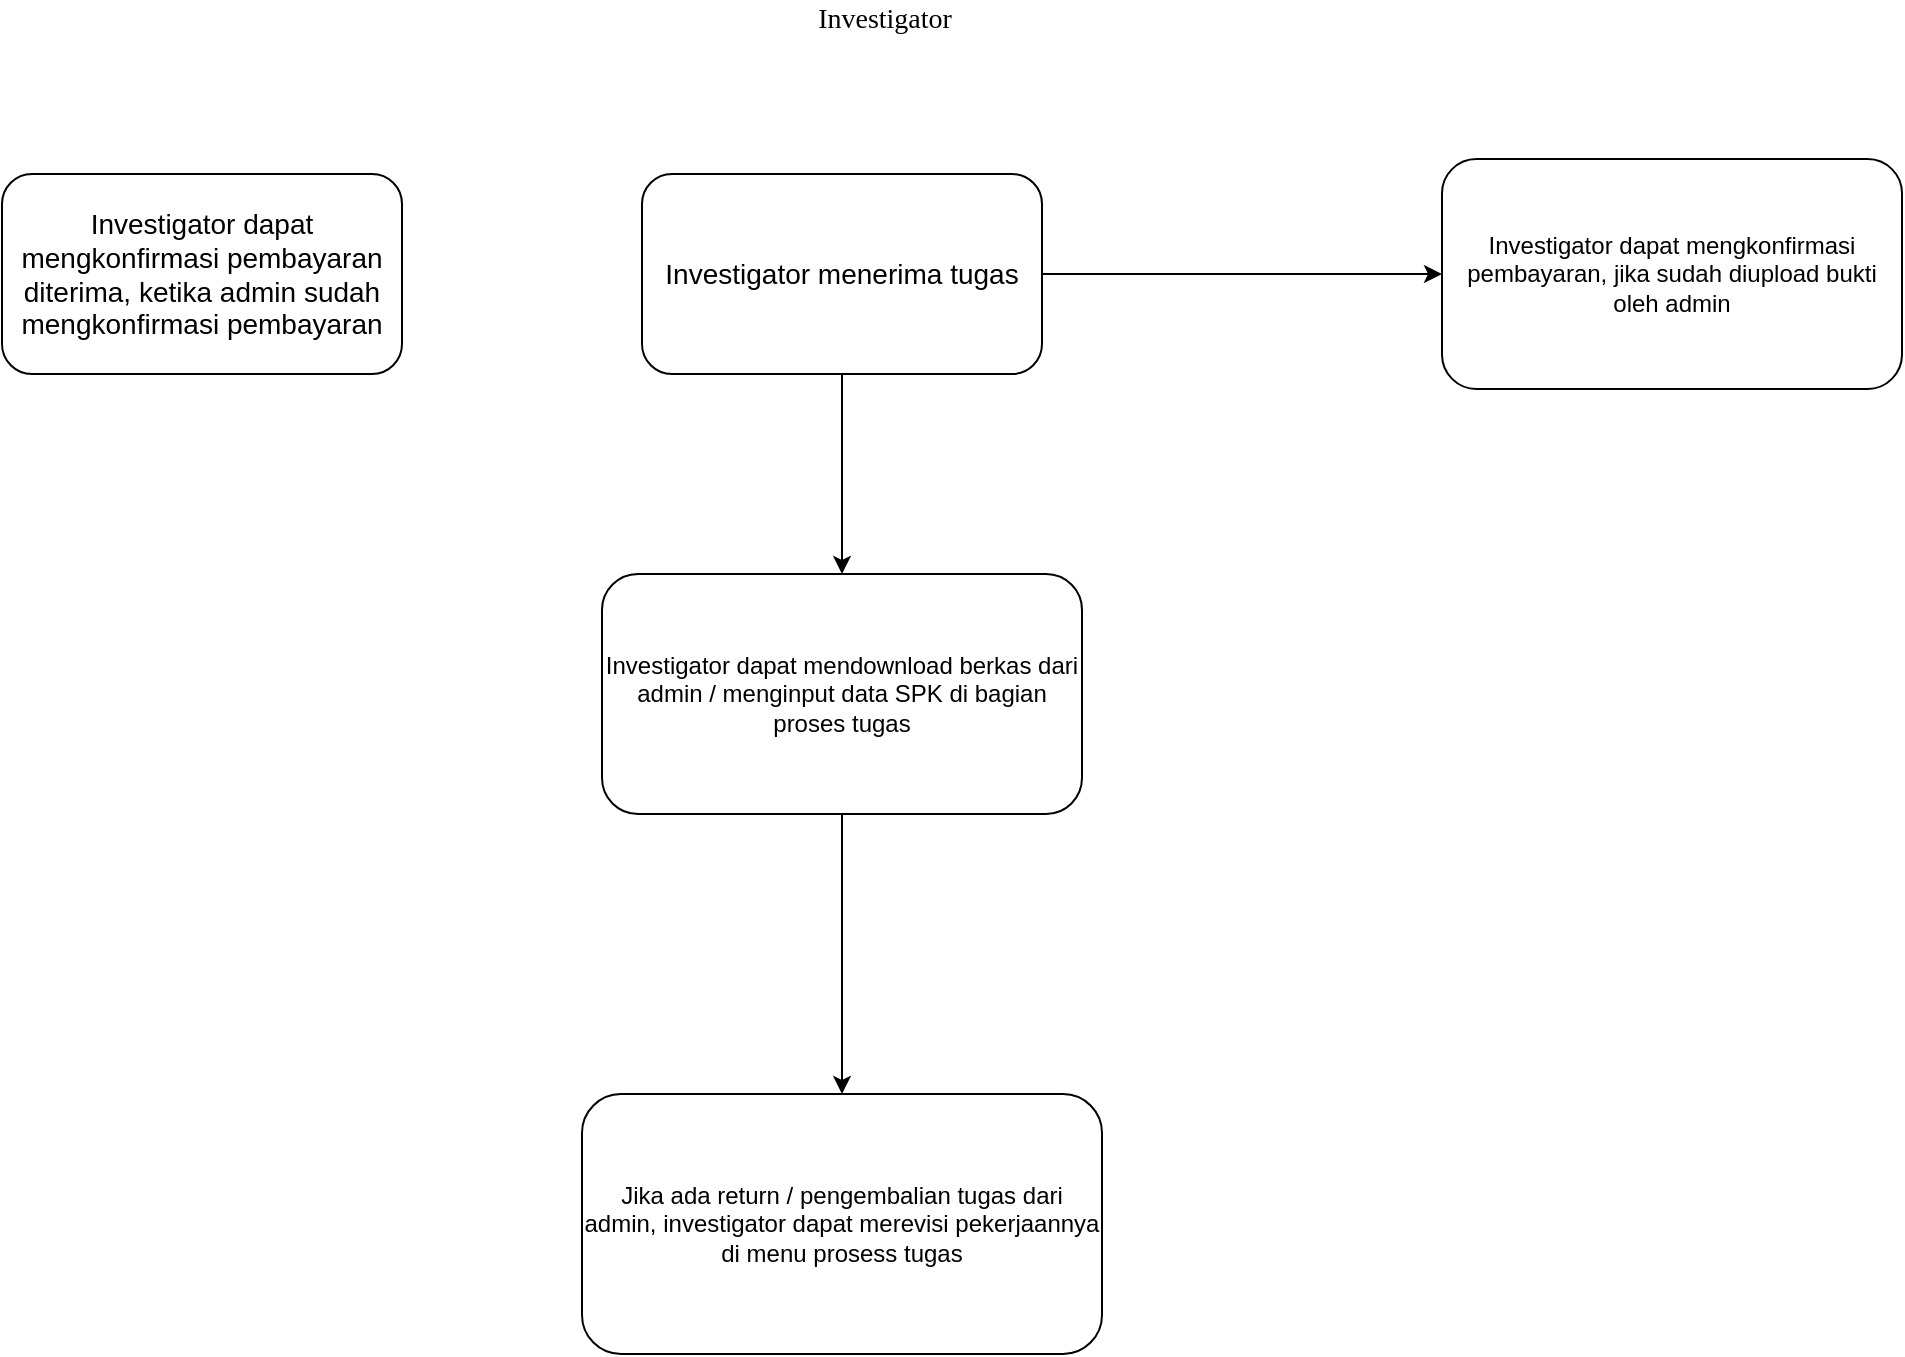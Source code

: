 <mxfile version="13.7.9" type="github" pages="6"><diagram id="LC1SXInw6pgPKyB98dLc" name="Page-1"><mxGraphModel dx="1279" dy="666" grid="1" gridSize="10" guides="1" tooltips="1" connect="1" arrows="1" fold="1" page="1" pageScale="1" pageWidth="827" pageHeight="1169" math="0" shadow="0"><root><mxCell id="0"/><mxCell id="1" parent="0"/><mxCell id="GgqHYO_u6VTjhkRRULwb-1" value="Investigator" style="text;html=1;align=center;verticalAlign=middle;resizable=0;points=[];autosize=1;fontSize=14;fontFamily=Lucida Console;horizontal=1;" vertex="1" parent="1"><mxGeometry x="551" y="83" width="120" height="20" as="geometry"/></mxCell><mxCell id="GgqHYO_u6VTjhkRRULwb-2" value="" style="edgeStyle=orthogonalEdgeStyle;rounded=0;orthogonalLoop=1;jettySize=auto;html=1;fontFamily=Helvetica;fontSize=12;" edge="1" parent="1" source="GgqHYO_u6VTjhkRRULwb-4" target="GgqHYO_u6VTjhkRRULwb-7"><mxGeometry relative="1" as="geometry"/></mxCell><mxCell id="GgqHYO_u6VTjhkRRULwb-3" value="" style="edgeStyle=orthogonalEdgeStyle;rounded=0;orthogonalLoop=1;jettySize=auto;html=1;" edge="1" parent="1" source="GgqHYO_u6VTjhkRRULwb-4" target="GgqHYO_u6VTjhkRRULwb-5"><mxGeometry relative="1" as="geometry"/></mxCell><mxCell id="GgqHYO_u6VTjhkRRULwb-4" value="Investigator menerima tugas" style="rounded=1;whiteSpace=wrap;html=1;fontFamily=Helvetica;fontSize=14;" vertex="1" parent="1"><mxGeometry x="490" y="170" width="200" height="100" as="geometry"/></mxCell><mxCell id="GgqHYO_u6VTjhkRRULwb-5" value="Investigator dapat mengkonfirmasi pembayaran, jika sudah diupload bukti oleh admin" style="rounded=1;whiteSpace=wrap;html=1;fontFamily=Helvetica;fontSize=12;" vertex="1" parent="1"><mxGeometry x="890" y="162.5" width="230" height="115" as="geometry"/></mxCell><mxCell id="GgqHYO_u6VTjhkRRULwb-6" value="" style="edgeStyle=orthogonalEdgeStyle;rounded=0;orthogonalLoop=1;jettySize=auto;html=1;" edge="1" parent="1" source="GgqHYO_u6VTjhkRRULwb-7" target="GgqHYO_u6VTjhkRRULwb-8"><mxGeometry relative="1" as="geometry"/></mxCell><mxCell id="GgqHYO_u6VTjhkRRULwb-7" value="Investigator dapat mendownload berkas dari admin / menginput data SPK di bagian proses tugas" style="rounded=1;whiteSpace=wrap;html=1;fontFamily=Helvetica;fontSize=12;" vertex="1" parent="1"><mxGeometry x="470" y="370" width="240" height="120" as="geometry"/></mxCell><mxCell id="GgqHYO_u6VTjhkRRULwb-8" value="Jika ada return / pengembalian tugas dari admin, investigator dapat merevisi pekerjaannya di menu prosess tugas" style="rounded=1;whiteSpace=wrap;html=1;fontFamily=Helvetica;fontSize=12;" vertex="1" parent="1"><mxGeometry x="460" y="630" width="260" height="130" as="geometry"/></mxCell><mxCell id="GgqHYO_u6VTjhkRRULwb-9" value="Investigator dapat mengkonfirmasi pembayaran diterima, ketika admin sudah mengkonfirmasi pembayaran" style="rounded=1;whiteSpace=wrap;html=1;fontFamily=Helvetica;fontSize=14;" vertex="1" parent="1"><mxGeometry x="170" y="170" width="200" height="100" as="geometry"/></mxCell></root></mxGraphModel></diagram><diagram name="Page-3" id="iFNNEU7gqoJ38DSYKrQA"><mxGraphModel dx="1279" dy="666" grid="1" gridSize="10" guides="1" tooltips="1" connect="1" arrows="1" fold="1" page="1" pageScale="1" pageWidth="827" pageHeight="1169" math="0" shadow="0"><root><mxCell id="G-Pi96nnO0FFx--iudD2-0"/><mxCell id="G-Pi96nnO0FFx--iudD2-1" parent="G-Pi96nnO0FFx--iudD2-0"/><mxCell id="cm5Ec-zuOZJa3caiufOX-2" value="" style="edgeStyle=orthogonalEdgeStyle;rounded=0;orthogonalLoop=1;jettySize=auto;html=1;" parent="G-Pi96nnO0FFx--iudD2-1" source="cm5Ec-zuOZJa3caiufOX-0" target="cm5Ec-zuOZJa3caiufOX-1" edge="1"><mxGeometry relative="1" as="geometry"/></mxCell><mxCell id="cm5Ec-zuOZJa3caiufOX-0" value="User Buka website" style="rounded=1;whiteSpace=wrap;html=1;" parent="G-Pi96nnO0FFx--iudD2-1" vertex="1"><mxGeometry x="170" y="100" width="120" height="60" as="geometry"/></mxCell><mxCell id="cm5Ec-zuOZJa3caiufOX-4" value="" style="edgeStyle=orthogonalEdgeStyle;rounded=0;orthogonalLoop=1;jettySize=auto;html=1;" parent="G-Pi96nnO0FFx--iudD2-1" source="cm5Ec-zuOZJa3caiufOX-1" target="cm5Ec-zuOZJa3caiufOX-3" edge="1"><mxGeometry relative="1" as="geometry"/></mxCell><mxCell id="cm5Ec-zuOZJa3caiufOX-6" value="" style="edgeStyle=orthogonalEdgeStyle;rounded=0;orthogonalLoop=1;jettySize=auto;html=1;" parent="G-Pi96nnO0FFx--iudD2-1" source="cm5Ec-zuOZJa3caiufOX-1" target="cm5Ec-zuOZJa3caiufOX-5" edge="1"><mxGeometry relative="1" as="geometry"/></mxCell><mxCell id="cm5Ec-zuOZJa3caiufOX-1" value="Memesan Lapangan" style="rounded=1;whiteSpace=wrap;html=1;" parent="G-Pi96nnO0FFx--iudD2-1" vertex="1"><mxGeometry x="170" y="260" width="120" height="60" as="geometry"/></mxCell><mxCell id="cm5Ec-zuOZJa3caiufOX-8" value="" style="edgeStyle=orthogonalEdgeStyle;rounded=0;orthogonalLoop=1;jettySize=auto;html=1;" parent="G-Pi96nnO0FFx--iudD2-1" source="cm5Ec-zuOZJa3caiufOX-5" target="cm5Ec-zuOZJa3caiufOX-7" edge="1"><mxGeometry relative="1" as="geometry"/></mxCell><mxCell id="cm5Ec-zuOZJa3caiufOX-12" style="edgeStyle=orthogonalEdgeStyle;rounded=0;orthogonalLoop=1;jettySize=auto;html=1;exitX=0.25;exitY=1;exitDx=0;exitDy=0;entryX=1;entryY=0.25;entryDx=0;entryDy=0;" parent="G-Pi96nnO0FFx--iudD2-1" source="cm5Ec-zuOZJa3caiufOX-5" target="cm5Ec-zuOZJa3caiufOX-3" edge="1"><mxGeometry relative="1" as="geometry"/></mxCell><mxCell id="cm5Ec-zuOZJa3caiufOX-5" value="Login" style="rounded=1;whiteSpace=wrap;html=1;" parent="G-Pi96nnO0FFx--iudD2-1" vertex="1"><mxGeometry x="430" y="260" width="120" height="60" as="geometry"/></mxCell><mxCell id="cm5Ec-zuOZJa3caiufOX-14" style="edgeStyle=orthogonalEdgeStyle;rounded=0;orthogonalLoop=1;jettySize=auto;html=1;exitX=0.25;exitY=0;exitDx=0;exitDy=0;entryX=0.5;entryY=0;entryDx=0;entryDy=0;" parent="G-Pi96nnO0FFx--iudD2-1" source="cm5Ec-zuOZJa3caiufOX-7" target="cm5Ec-zuOZJa3caiufOX-5" edge="1"><mxGeometry relative="1" as="geometry"/></mxCell><mxCell id="cm5Ec-zuOZJa3caiufOX-7" value="Register" style="rounded=1;whiteSpace=wrap;html=1;" parent="G-Pi96nnO0FFx--iudD2-1" vertex="1"><mxGeometry x="660" y="260" width="120" height="60" as="geometry"/></mxCell><mxCell id="cm5Ec-zuOZJa3caiufOX-16" value="" style="edgeStyle=orthogonalEdgeStyle;rounded=0;orthogonalLoop=1;jettySize=auto;html=1;" parent="G-Pi96nnO0FFx--iudD2-1" source="cm5Ec-zuOZJa3caiufOX-3" target="cm5Ec-zuOZJa3caiufOX-15" edge="1"><mxGeometry relative="1" as="geometry"/></mxCell><mxCell id="cm5Ec-zuOZJa3caiufOX-3" value="Memilih jadwal pemesanan" style="rounded=1;whiteSpace=wrap;html=1;" parent="G-Pi96nnO0FFx--iudD2-1" vertex="1"><mxGeometry x="170" y="400" width="120" height="60" as="geometry"/></mxCell><mxCell id="cm5Ec-zuOZJa3caiufOX-18" value="" style="edgeStyle=orthogonalEdgeStyle;rounded=0;orthogonalLoop=1;jettySize=auto;html=1;" parent="G-Pi96nnO0FFx--iudD2-1" source="cm5Ec-zuOZJa3caiufOX-15" target="cm5Ec-zuOZJa3caiufOX-17" edge="1"><mxGeometry relative="1" as="geometry"/></mxCell><mxCell id="cm5Ec-zuOZJa3caiufOX-15" value="Validasi pembayaran" style="rounded=1;whiteSpace=wrap;html=1;" parent="G-Pi96nnO0FFx--iudD2-1" vertex="1"><mxGeometry x="170" y="530" width="120" height="60" as="geometry"/></mxCell><mxCell id="cm5Ec-zuOZJa3caiufOX-17" value="Menunggu validasi admin" style="rounded=1;whiteSpace=wrap;html=1;" parent="G-Pi96nnO0FFx--iudD2-1" vertex="1"><mxGeometry x="170" y="670" width="120" height="60" as="geometry"/></mxCell><mxCell id="cm5Ec-zuOZJa3caiufOX-19" value="Belyn punya akun ?" style="text;html=1;align=center;verticalAlign=middle;resizable=0;points=[];autosize=1;" parent="G-Pi96nnO0FFx--iudD2-1" vertex="1"><mxGeometry x="300" y="260" width="120" height="20" as="geometry"/></mxCell><mxCell id="cm5Ec-zuOZJa3caiufOX-20" value="Sudah punya akun" style="text;html=1;align=center;verticalAlign=middle;resizable=0;points=[];autosize=1;" parent="G-Pi96nnO0FFx--iudD2-1" vertex="1"><mxGeometry x="240" y="350" width="120" height="20" as="geometry"/></mxCell><mxCell id="cm5Ec-zuOZJa3caiufOX-23" value="" style="edgeStyle=orthogonalEdgeStyle;rounded=0;orthogonalLoop=1;jettySize=auto;html=1;" parent="G-Pi96nnO0FFx--iudD2-1" source="cm5Ec-zuOZJa3caiufOX-21" target="cm5Ec-zuOZJa3caiufOX-22" edge="1"><mxGeometry relative="1" as="geometry"/></mxCell><mxCell id="cm5Ec-zuOZJa3caiufOX-21" value="Admin Login As admin" style="rounded=1;whiteSpace=wrap;html=1;" parent="G-Pi96nnO0FFx--iudD2-1" vertex="1"><mxGeometry x="70" y="940" width="120" height="60" as="geometry"/></mxCell><mxCell id="cm5Ec-zuOZJa3caiufOX-25" value="" style="edgeStyle=orthogonalEdgeStyle;rounded=0;orthogonalLoop=1;jettySize=auto;html=1;" parent="G-Pi96nnO0FFx--iudD2-1" source="cm5Ec-zuOZJa3caiufOX-22" target="cm5Ec-zuOZJa3caiufOX-24" edge="1"><mxGeometry relative="1" as="geometry"/></mxCell><mxCell id="cm5Ec-zuOZJa3caiufOX-22" value="Menerima list booking lapangan di menu booking" style="rounded=1;whiteSpace=wrap;html=1;" parent="G-Pi96nnO0FFx--iudD2-1" vertex="1"><mxGeometry x="270" y="940" width="120" height="60" as="geometry"/></mxCell><mxCell id="cm5Ec-zuOZJa3caiufOX-24" value="Konfirmasi" style="rounded=1;whiteSpace=wrap;html=1;" parent="G-Pi96nnO0FFx--iudD2-1" vertex="1"><mxGeometry x="470" y="940" width="120" height="60" as="geometry"/></mxCell></root></mxGraphModel></diagram><diagram name="struktur organisasi" id="uf5miH1BhOchNlpBy3wU"><mxGraphModel dx="1279" dy="666" grid="1" gridSize="10" guides="1" tooltips="1" connect="1" arrows="1" fold="1" page="1" pageScale="1" pageWidth="1169" pageHeight="827" math="0" shadow="0"><root><mxCell id="WIyWlLk6GJQsqaUBKTNV-0"/><mxCell id="WIyWlLk6GJQsqaUBKTNV-1" parent="WIyWlLk6GJQsqaUBKTNV-0"/><mxCell id="SHjTos8b3KHDf42vS7We-2" value="" style="edgeStyle=orthogonalEdgeStyle;rounded=0;orthogonalLoop=1;jettySize=auto;html=1;" edge="1" parent="WIyWlLk6GJQsqaUBKTNV-1" source="wG8W0Y4LrQKF06abg1II-2" target="SHjTos8b3KHDf42vS7We-1"><mxGeometry relative="1" as="geometry"/></mxCell><mxCell id="wG8W0Y4LrQKF06abg1II-2" value="&lt;p style=&quot;line-height: 110%&quot;&gt;&lt;span style=&quot;font-size: 12px&quot;&gt;DIREKTUR UTAMA&lt;/span&gt;&lt;/p&gt;&lt;p style=&quot;line-height: 110%&quot;&gt;&lt;span style=&quot;font-size: 12px&quot;&gt;Guntur Supriyana&lt;/span&gt;&lt;/p&gt;" style="rounded=1;whiteSpace=wrap;html=1;fontSize=10;" parent="WIyWlLk6GJQsqaUBKTNV-1" vertex="1"><mxGeometry x="580" y="110" width="160" height="80" as="geometry"/></mxCell><mxCell id="SHjTos8b3KHDf42vS7We-1" value="&lt;p style=&quot;line-height: 110%&quot;&gt;&lt;span style=&quot;font-size: 12px&quot;&gt;KOMISARIS KEUANGAN&lt;/span&gt;&lt;/p&gt;&lt;p style=&quot;line-height: 110%&quot;&gt;&lt;font style=&quot;font-size: 12px&quot;&gt;Muhammad Reza&lt;/font&gt;&lt;/p&gt;" style="rounded=1;whiteSpace=wrap;html=1;fontSize=10;" vertex="1" parent="WIyWlLk6GJQsqaUBKTNV-1"><mxGeometry x="920" y="110" width="160" height="80" as="geometry"/></mxCell><mxCell id="wG8W0Y4LrQKF06abg1II-3" value="" style="endArrow=classic;html=1;entryX=0.5;entryY=0;entryDx=0;entryDy=0;exitX=0.5;exitY=1;exitDx=0;exitDy=0;" parent="WIyWlLk6GJQsqaUBKTNV-1" source="wG8W0Y4LrQKF06abg1II-2" target="wG8W0Y4LrQKF06abg1II-5" edge="1"><mxGeometry width="50" height="50" relative="1" as="geometry"><mxPoint x="170" y="120" as="sourcePoint"/><mxPoint x="280" y="125" as="targetPoint"/></mxGeometry></mxCell><mxCell id="wG8W0Y4LrQKF06abg1II-9" value="" style="edgeStyle=orthogonalEdgeStyle;rounded=0;orthogonalLoop=1;jettySize=auto;html=1;fontSize=10;" parent="WIyWlLk6GJQsqaUBKTNV-1" source="wG8W0Y4LrQKF06abg1II-5" target="wG8W0Y4LrQKF06abg1II-8" edge="1"><mxGeometry relative="1" as="geometry"/></mxCell><mxCell id="SHjTos8b3KHDf42vS7We-3" value="" style="edgeStyle=orthogonalEdgeStyle;rounded=0;orthogonalLoop=1;jettySize=auto;html=1;" edge="1" parent="WIyWlLk6GJQsqaUBKTNV-1" source="wG8W0Y4LrQKF06abg1II-5" target="wG8W0Y4LrQKF06abg1II-10"><mxGeometry relative="1" as="geometry"/></mxCell><mxCell id="SHjTos8b3KHDf42vS7We-10" value="" style="edgeStyle=orthogonalEdgeStyle;rounded=0;orthogonalLoop=1;jettySize=auto;html=1;" edge="1" parent="WIyWlLk6GJQsqaUBKTNV-1" source="wG8W0Y4LrQKF06abg1II-5" target="SHjTos8b3KHDf42vS7We-9"><mxGeometry relative="1" as="geometry"/></mxCell><mxCell id="SHjTos8b3KHDf42vS7We-13" value="" style="edgeStyle=orthogonalEdgeStyle;rounded=0;orthogonalLoop=1;jettySize=auto;html=1;" edge="1" parent="WIyWlLk6GJQsqaUBKTNV-1" source="wG8W0Y4LrQKF06abg1II-5" target="SHjTos8b3KHDf42vS7We-12"><mxGeometry relative="1" as="geometry"/></mxCell><mxCell id="wG8W0Y4LrQKF06abg1II-5" value="MANAGER OPERASIONAL&lt;br&gt;Bambang Herwiyanto" style="rounded=1;whiteSpace=wrap;html=1;" parent="WIyWlLk6GJQsqaUBKTNV-1" vertex="1"><mxGeometry x="565" y="250" width="190" height="70" as="geometry"/></mxCell><mxCell id="SHjTos8b3KHDf42vS7We-12" value="HEAD INVESTIGATOR&lt;br&gt;Munawarman" style="rounded=1;whiteSpace=wrap;html=1;" vertex="1" parent="WIyWlLk6GJQsqaUBKTNV-1"><mxGeometry x="940" y="379" width="150" height="70" as="geometry"/></mxCell><mxCell id="SHjTos8b3KHDf42vS7We-9" value="HEAD INVESTIGATOR&lt;br&gt;Harry" style="rounded=1;whiteSpace=wrap;html=1;" vertex="1" parent="WIyWlLk6GJQsqaUBKTNV-1"><mxGeometry x="230" y="379" width="150" height="70" as="geometry"/></mxCell><mxCell id="wG8W0Y4LrQKF06abg1II-8" value="HEAD INVESTIGATOR&lt;br&gt;Andi Unas" style="rounded=1;whiteSpace=wrap;html=1;" parent="WIyWlLk6GJQsqaUBKTNV-1" vertex="1"><mxGeometry x="435" y="379" width="150" height="70" as="geometry"/></mxCell><mxCell id="wG8W0Y4LrQKF06abg1II-10" value="HEAD INVESTIGATOR&lt;br&gt;Boy Sigalingging" style="rounded=1;whiteSpace=wrap;html=1;" parent="WIyWlLk6GJQsqaUBKTNV-1" vertex="1"><mxGeometry x="730" y="379" width="150" height="70" as="geometry"/></mxCell></root></mxGraphModel></diagram><diagram name="diagram berjalan" id="OCTZtV_yfaT2SoTxoqj8"><mxGraphModel dx="1279" dy="666" grid="1" gridSize="10" guides="1" tooltips="1" connect="1" arrows="1" fold="1" page="1" pageScale="1" pageWidth="827" pageHeight="1169" math="0" shadow="0"><root><mxCell id="w9BMCtb896VaKBPqrpsT-0"/><mxCell id="w9BMCtb896VaKBPqrpsT-1" parent="w9BMCtb896VaKBPqrpsT-0"/><mxCell id="nIQyQJvJKOX7srtLInEO-0" value="" style="shape=process;whiteSpace=wrap;html=1;backgroundOutline=1;direction=south;" parent="w9BMCtb896VaKBPqrpsT-1" vertex="1"><mxGeometry x="170" y="60" width="800" height="1020" as="geometry"/></mxCell><mxCell id="nIQyQJvJKOX7srtLInEO-1" value="" style="endArrow=none;html=1;entryX=0;entryY=0.5;entryDx=0;entryDy=0;exitX=1;exitY=0.5;exitDx=0;exitDy=0;" parent="w9BMCtb896VaKBPqrpsT-1" source="nIQyQJvJKOX7srtLInEO-0" target="nIQyQJvJKOX7srtLInEO-0" edge="1"><mxGeometry width="50" height="50" relative="1" as="geometry"><mxPoint x="560" y="370" as="sourcePoint"/><mxPoint x="610" y="320" as="targetPoint"/></mxGeometry></mxCell><mxCell id="nIQyQJvJKOX7srtLInEO-3" value="&lt;font style=&quot;font-size: 19px&quot;&gt;Manager Operasional&lt;/font&gt;" style="text;html=1;strokeColor=none;fillColor=none;align=center;verticalAlign=middle;whiteSpace=wrap;rounded=0;" parent="w9BMCtb896VaKBPqrpsT-1" vertex="1"><mxGeometry x="240" y="70" width="230" height="40" as="geometry"/></mxCell><mxCell id="nIQyQJvJKOX7srtLInEO-4" value="&lt;font style=&quot;font-size: 19px&quot;&gt;Investigator&lt;/font&gt;" style="text;html=1;strokeColor=none;fillColor=none;align=center;verticalAlign=middle;whiteSpace=wrap;rounded=0;" parent="w9BMCtb896VaKBPqrpsT-1" vertex="1"><mxGeometry x="650" y="70" width="230" height="40" as="geometry"/></mxCell><mxCell id="hbwLh8mJ1wzMXI_cLVFM-1" value="" style="ellipse;html=1;shape=startState;fillColor=#000000;strokeColor=#ff0000;" parent="w9BMCtb896VaKBPqrpsT-1" vertex="1"><mxGeometry x="340" y="170" width="30" height="30" as="geometry"/></mxCell><mxCell id="hbwLh8mJ1wzMXI_cLVFM-2" value="" style="edgeStyle=orthogonalEdgeStyle;html=1;verticalAlign=bottom;endArrow=open;endSize=8;strokeColor=#ff0000;entryX=0.5;entryY=0;entryDx=0;entryDy=0;" parent="w9BMCtb896VaKBPqrpsT-1" source="hbwLh8mJ1wzMXI_cLVFM-1" target="hbwLh8mJ1wzMXI_cLVFM-3" edge="1"><mxGeometry relative="1" as="geometry"><mxPoint x="345" y="240" as="targetPoint"/></mxGeometry></mxCell><mxCell id="hbwLh8mJ1wzMXI_cLVFM-11" value="" style="edgeStyle=orthogonalEdgeStyle;rounded=0;orthogonalLoop=1;jettySize=auto;html=1;" parent="w9BMCtb896VaKBPqrpsT-1" source="hbwLh8mJ1wzMXI_cLVFM-3" target="hbwLh8mJ1wzMXI_cLVFM-10" edge="1"><mxGeometry relative="1" as="geometry"/></mxCell><mxCell id="hbwLh8mJ1wzMXI_cLVFM-3" value="Surat LHS Kerja turun dari perusahaan partner PT. MPA" style="rounded=1;whiteSpace=wrap;html=1;arcSize=40;fontColor=#000000;fillColor=#ffffc0;strokeColor=#ff0000;" parent="w9BMCtb896VaKBPqrpsT-1" vertex="1"><mxGeometry x="257.5" y="230" width="195" height="80" as="geometry"/></mxCell><mxCell id="hbwLh8mJ1wzMXI_cLVFM-13" value="" style="edgeStyle=orthogonalEdgeStyle;rounded=0;orthogonalLoop=1;jettySize=auto;html=1;" parent="w9BMCtb896VaKBPqrpsT-1" source="hbwLh8mJ1wzMXI_cLVFM-10" target="hbwLh8mJ1wzMXI_cLVFM-12" edge="1"><mxGeometry relative="1" as="geometry"/></mxCell><mxCell id="hbwLh8mJ1wzMXI_cLVFM-10" value="Memilih investigator yang tepat untuk diberikan tugas operasional" style="rounded=1;whiteSpace=wrap;html=1;arcSize=40;fontColor=#000000;fillColor=#ffffc0;strokeColor=#ff0000;" parent="w9BMCtb896VaKBPqrpsT-1" vertex="1"><mxGeometry x="257.5" y="360" width="195" height="80" as="geometry"/></mxCell><mxCell id="hbwLh8mJ1wzMXI_cLVFM-17" value="" style="edgeStyle=orthogonalEdgeStyle;rounded=0;orthogonalLoop=1;jettySize=auto;html=1;" parent="w9BMCtb896VaKBPqrpsT-1" source="hbwLh8mJ1wzMXI_cLVFM-12" target="hbwLh8mJ1wzMXI_cLVFM-16" edge="1"><mxGeometry relative="1" as="geometry"><Array as="points"><mxPoint x="570" y="510"/><mxPoint x="570" y="200"/><mxPoint x="748" y="200"/></Array></mxGeometry></mxCell><mxCell id="hbwLh8mJ1wzMXI_cLVFM-12" value="Investigator mengirim surat kerja melalui gmail&amp;nbsp;" style="rounded=1;whiteSpace=wrap;html=1;arcSize=40;fontColor=#000000;fillColor=#ffffc0;strokeColor=#ff0000;" parent="w9BMCtb896VaKBPqrpsT-1" vertex="1"><mxGeometry x="257.5" y="490" width="195" height="80" as="geometry"/></mxCell><mxCell id="hbwLh8mJ1wzMXI_cLVFM-19" value="" style="edgeStyle=orthogonalEdgeStyle;rounded=0;orthogonalLoop=1;jettySize=auto;html=1;" parent="w9BMCtb896VaKBPqrpsT-1" source="hbwLh8mJ1wzMXI_cLVFM-16" target="hbwLh8mJ1wzMXI_cLVFM-18" edge="1"><mxGeometry relative="1" as="geometry"/></mxCell><mxCell id="hbwLh8mJ1wzMXI_cLVFM-16" value="Investigator menerima email surat kerja dari manager operasional" style="rounded=1;whiteSpace=wrap;html=1;arcSize=40;fontColor=#000000;fillColor=#ffffc0;strokeColor=#ff0000;" parent="w9BMCtb896VaKBPqrpsT-1" vertex="1"><mxGeometry x="650" y="240" width="195" height="80" as="geometry"/></mxCell><mxCell id="hbwLh8mJ1wzMXI_cLVFM-21" value="" style="edgeStyle=orthogonalEdgeStyle;rounded=0;orthogonalLoop=1;jettySize=auto;html=1;" parent="w9BMCtb896VaKBPqrpsT-1" source="hbwLh8mJ1wzMXI_cLVFM-18" target="hbwLh8mJ1wzMXI_cLVFM-20" edge="1"><mxGeometry relative="1" as="geometry"/></mxCell><mxCell id="hbwLh8mJ1wzMXI_cLVFM-18" value="Investigator langsung menginvestigasi sesuai dari surat kerja yang diberikan" style="rounded=1;whiteSpace=wrap;html=1;arcSize=40;fontColor=#000000;fillColor=#ffffc0;strokeColor=#ff0000;" parent="w9BMCtb896VaKBPqrpsT-1" vertex="1"><mxGeometry x="650" y="365" width="195" height="80" as="geometry"/></mxCell><mxCell id="hbwLh8mJ1wzMXI_cLVFM-23" value="" style="edgeStyle=orthogonalEdgeStyle;rounded=0;orthogonalLoop=1;jettySize=auto;html=1;" parent="w9BMCtb896VaKBPqrpsT-1" source="hbwLh8mJ1wzMXI_cLVFM-20" target="hbwLh8mJ1wzMXI_cLVFM-22" edge="1"><mxGeometry relative="1" as="geometry"/></mxCell><mxCell id="hbwLh8mJ1wzMXI_cLVFM-20" value="Mengisi dokumen yang dibutuhkan dari hasil investigasi" style="rounded=1;whiteSpace=wrap;html=1;arcSize=40;fontColor=#000000;fillColor=#ffffc0;strokeColor=#ff0000;" parent="w9BMCtb896VaKBPqrpsT-1" vertex="1"><mxGeometry x="650" y="490" width="195" height="80" as="geometry"/></mxCell><mxCell id="hbwLh8mJ1wzMXI_cLVFM-25" value="" style="edgeStyle=orthogonalEdgeStyle;rounded=0;orthogonalLoop=1;jettySize=auto;html=1;" parent="w9BMCtb896VaKBPqrpsT-1" source="hbwLh8mJ1wzMXI_cLVFM-22" target="hbwLh8mJ1wzMXI_cLVFM-24" edge="1"><mxGeometry relative="1" as="geometry"/></mxCell><mxCell id="hbwLh8mJ1wzMXI_cLVFM-22" value="Investigator mengscan dokumen dan hasil investigasi" style="rounded=1;whiteSpace=wrap;html=1;arcSize=40;fontColor=#000000;fillColor=#ffffc0;strokeColor=#ff0000;" parent="w9BMCtb896VaKBPqrpsT-1" vertex="1"><mxGeometry x="650" y="620" width="195" height="80" as="geometry"/></mxCell><mxCell id="hbwLh8mJ1wzMXI_cLVFM-27" value="" style="edgeStyle=orthogonalEdgeStyle;rounded=0;orthogonalLoop=1;jettySize=auto;html=1;" parent="w9BMCtb896VaKBPqrpsT-1" source="hbwLh8mJ1wzMXI_cLVFM-24" target="hbwLh8mJ1wzMXI_cLVFM-26" edge="1"><mxGeometry relative="1" as="geometry"><Array as="points"><mxPoint x="570" y="780"/><mxPoint x="570" y="670"/></Array></mxGeometry></mxCell><mxCell id="hbwLh8mJ1wzMXI_cLVFM-24" value="Investigator mengirim kembali berkas ke manager operasional" style="rounded=1;whiteSpace=wrap;html=1;arcSize=40;fontColor=#000000;fillColor=#ffffc0;strokeColor=#ff0000;" parent="w9BMCtb896VaKBPqrpsT-1" vertex="1"><mxGeometry x="650" y="740" width="195" height="80" as="geometry"/></mxCell><mxCell id="hbwLh8mJ1wzMXI_cLVFM-29" value="" style="edgeStyle=orthogonalEdgeStyle;rounded=0;orthogonalLoop=1;jettySize=auto;html=1;" parent="w9BMCtb896VaKBPqrpsT-1" source="hbwLh8mJ1wzMXI_cLVFM-26" target="hbwLh8mJ1wzMXI_cLVFM-28" edge="1"><mxGeometry relative="1" as="geometry"/></mxCell><mxCell id="hbwLh8mJ1wzMXI_cLVFM-26" value="Manager operasional menerima berkas dan hasil investigasi" style="rounded=1;whiteSpace=wrap;html=1;arcSize=40;fontColor=#000000;fillColor=#ffffc0;strokeColor=#ff0000;" parent="w9BMCtb896VaKBPqrpsT-1" vertex="1"><mxGeometry x="290" y="630" width="195" height="80" as="geometry"/></mxCell><mxCell id="hbwLh8mJ1wzMXI_cLVFM-31" value="" style="edgeStyle=orthogonalEdgeStyle;rounded=0;orthogonalLoop=1;jettySize=auto;html=1;" parent="w9BMCtb896VaKBPqrpsT-1" source="hbwLh8mJ1wzMXI_cLVFM-28" target="hbwLh8mJ1wzMXI_cLVFM-30" edge="1"><mxGeometry relative="1" as="geometry"/></mxCell><mxCell id="hbwLh8mJ1wzMXI_cLVFM-28" value="Manager operasional memantau kembali hasil investigasi" style="rounded=1;whiteSpace=wrap;html=1;arcSize=40;fontColor=#000000;fillColor=#ffffc0;strokeColor=#ff0000;" parent="w9BMCtb896VaKBPqrpsT-1" vertex="1"><mxGeometry x="290" y="770" width="195" height="80" as="geometry"/></mxCell><mxCell id="hbwLh8mJ1wzMXI_cLVFM-30" value="" style="ellipse;html=1;shape=endState;fillColor=#000000;strokeColor=#ff0000;" parent="w9BMCtb896VaKBPqrpsT-1" vertex="1"><mxGeometry x="372.5" y="900" width="30" height="30" as="geometry"/></mxCell></root></mxGraphModel></diagram><diagram name="Ez Parking" id="gJxBf-oOhaRrfXzkrcLj"><mxGraphModel dx="1279" dy="666" grid="1" gridSize="10" guides="1" tooltips="1" connect="1" arrows="1" fold="1" page="1" pageScale="1" pageWidth="827" pageHeight="1169" math="0" shadow="0"><root><mxCell id="eKUYNdBUV-IQJN2zPbrU-0"/><mxCell id="eKUYNdBUV-IQJN2zPbrU-1" parent="eKUYNdBUV-IQJN2zPbrU-0"/><mxCell id="yX4JrGyPgnbu_DOobLvk-0" value="" style="shape=process;whiteSpace=wrap;html=1;backgroundOutline=1;direction=south;" parent="eKUYNdBUV-IQJN2zPbrU-1" vertex="1"><mxGeometry x="14" y="75" width="800" height="1020" as="geometry"/></mxCell><mxCell id="yX4JrGyPgnbu_DOobLvk-1" value="" style="endArrow=none;html=1;entryX=0;entryY=0.5;entryDx=0;entryDy=0;exitX=1;exitY=0.5;exitDx=0;exitDy=0;" parent="eKUYNdBUV-IQJN2zPbrU-1" source="yX4JrGyPgnbu_DOobLvk-0" target="yX4JrGyPgnbu_DOobLvk-0" edge="1"><mxGeometry width="50" height="50" relative="1" as="geometry"><mxPoint x="404" y="385" as="sourcePoint"/><mxPoint x="454" y="335" as="targetPoint"/></mxGeometry></mxCell><mxCell id="yX4JrGyPgnbu_DOobLvk-2" value="&lt;span style=&quot;font-size: 19px&quot;&gt;Mesin&lt;/span&gt;" style="text;html=1;strokeColor=none;fillColor=none;align=center;verticalAlign=middle;whiteSpace=wrap;rounded=0;" parent="eKUYNdBUV-IQJN2zPbrU-1" vertex="1"><mxGeometry x="84" y="105" width="230" height="40" as="geometry"/></mxCell><mxCell id="yX4JrGyPgnbu_DOobLvk-3" value="&lt;font style=&quot;font-size: 19px&quot;&gt;User&lt;/font&gt;" style="text;html=1;strokeColor=none;fillColor=none;align=center;verticalAlign=middle;whiteSpace=wrap;rounded=0;" parent="eKUYNdBUV-IQJN2zPbrU-1" vertex="1"><mxGeometry x="494" y="105" width="230" height="40" as="geometry"/></mxCell><mxCell id="yX4JrGyPgnbu_DOobLvk-4" value="" style="ellipse;html=1;shape=startState;fillColor=#000000;strokeColor=#ff0000;" parent="eKUYNdBUV-IQJN2zPbrU-1" vertex="1"><mxGeometry x="594" y="195" width="30" height="30" as="geometry"/></mxCell><mxCell id="yX4JrGyPgnbu_DOobLvk-5" value="" style="edgeStyle=orthogonalEdgeStyle;html=1;verticalAlign=bottom;endArrow=open;endSize=8;strokeColor=#ff0000;entryX=0.5;entryY=0;entryDx=0;entryDy=0;" parent="eKUYNdBUV-IQJN2zPbrU-1" source="yX4JrGyPgnbu_DOobLvk-4" target="yX4JrGyPgnbu_DOobLvk-7" edge="1"><mxGeometry relative="1" as="geometry"><mxPoint x="189" y="255" as="targetPoint"/></mxGeometry></mxCell><mxCell id="yX4JrGyPgnbu_DOobLvk-39" value="" style="edgeStyle=none;rounded=0;orthogonalLoop=1;jettySize=auto;html=1;" parent="eKUYNdBUV-IQJN2zPbrU-1" source="yX4JrGyPgnbu_DOobLvk-7" target="yX4JrGyPgnbu_DOobLvk-38" edge="1"><mxGeometry relative="1" as="geometry"/></mxCell><mxCell id="yX4JrGyPgnbu_DOobLvk-7" value="&lt;font style=&quot;font-size: 14px&quot;&gt;User Berkunjung ke suatu mall&lt;/font&gt;" style="rounded=1;whiteSpace=wrap;html=1;arcSize=40;fontColor=#000000;fillColor=#ffffc0;strokeColor=#ff0000;" parent="eKUYNdBUV-IQJN2zPbrU-1" vertex="1"><mxGeometry x="511.5" y="285" width="195" height="80" as="geometry"/></mxCell><mxCell id="yX4JrGyPgnbu_DOobLvk-47" value="" style="edgeStyle=none;rounded=0;orthogonalLoop=1;jettySize=auto;html=1;" parent="eKUYNdBUV-IQJN2zPbrU-1" source="yX4JrGyPgnbu_DOobLvk-38" target="yX4JrGyPgnbu_DOobLvk-44" edge="1"><mxGeometry relative="1" as="geometry"/></mxCell><mxCell id="yX4JrGyPgnbu_DOobLvk-38" value="Ada mesin yang menampilkan ketersediaan lahan parkir" style="whiteSpace=wrap;html=1;rounded=1;strokeColor=#ff0000;fillColor=#ffffc0;arcSize=40;" parent="eKUYNdBUV-IQJN2zPbrU-1" vertex="1"><mxGeometry x="94" y="315" width="200" height="80" as="geometry"/></mxCell><mxCell id="yX4JrGyPgnbu_DOobLvk-51" value="" style="edgeStyle=none;rounded=0;orthogonalLoop=1;jettySize=auto;html=1;" parent="eKUYNdBUV-IQJN2zPbrU-1" source="yX4JrGyPgnbu_DOobLvk-44" target="yX4JrGyPgnbu_DOobLvk-50" edge="1"><mxGeometry relative="1" as="geometry"/></mxCell><mxCell id="yX4JrGyPgnbu_DOobLvk-44" value="Jika Parkir masih tersedia" style="rhombus;whiteSpace=wrap;html=1;fillColor=#ffffc0;strokeColor=#ff0000;" parent="eKUYNdBUV-IQJN2zPbrU-1" vertex="1"><mxGeometry x="114" y="435" width="160" height="80" as="geometry"/></mxCell><mxCell id="yX4JrGyPgnbu_DOobLvk-46" value="yes" style="edgeStyle=orthogonalEdgeStyle;html=1;align=left;verticalAlign=top;endArrow=open;endSize=8;strokeColor=#ff0000;entryX=0;entryY=0.5;entryDx=0;entryDy=0;" parent="eKUYNdBUV-IQJN2zPbrU-1" source="yX4JrGyPgnbu_DOobLvk-44" target="yX4JrGyPgnbu_DOobLvk-48" edge="1"><mxGeometry x="-1" relative="1" as="geometry"><mxPoint x="184" y="565" as="targetPoint"/><mxPoint as="offset"/></mxGeometry></mxCell><mxCell id="yX4JrGyPgnbu_DOobLvk-56" value="" style="edgeStyle=none;rounded=0;orthogonalLoop=1;jettySize=auto;html=1;" parent="eKUYNdBUV-IQJN2zPbrU-1" source="yX4JrGyPgnbu_DOobLvk-48" target="yX4JrGyPgnbu_DOobLvk-55" edge="1"><mxGeometry relative="1" as="geometry"/></mxCell><mxCell id="yX4JrGyPgnbu_DOobLvk-48" value="User pergi ke arah mesin tiket" style="rounded=1;whiteSpace=wrap;html=1;arcSize=40;fontColor=#000000;fillColor=#ffffc0;strokeColor=#ff0000;" parent="eKUYNdBUV-IQJN2zPbrU-1" vertex="1"><mxGeometry x="504" y="440" width="210" height="70" as="geometry"/></mxCell><mxCell id="yX4JrGyPgnbu_DOobLvk-50" value="" style="ellipse;html=1;shape=endState;fillColor=#000000;strokeColor=#ff0000;" parent="eKUYNdBUV-IQJN2zPbrU-1" vertex="1"><mxGeometry x="44" y="460" width="30" height="30" as="geometry"/></mxCell><mxCell id="yX4JrGyPgnbu_DOobLvk-54" value="no" style="text;html=1;strokeColor=none;fillColor=none;align=center;verticalAlign=middle;whiteSpace=wrap;rounded=0;" parent="eKUYNdBUV-IQJN2zPbrU-1" vertex="1"><mxGeometry x="94" y="475" width="40" height="30" as="geometry"/></mxCell><mxCell id="yX4JrGyPgnbu_DOobLvk-58" value="" style="edgeStyle=none;rounded=0;orthogonalLoop=1;jettySize=auto;html=1;" parent="eKUYNdBUV-IQJN2zPbrU-1" source="yX4JrGyPgnbu_DOobLvk-55" target="yX4JrGyPgnbu_DOobLvk-57" edge="1"><mxGeometry relative="1" as="geometry"/></mxCell><mxCell id="yX4JrGyPgnbu_DOobLvk-55" value="Mesin menampilkan list yang menampilkan lahan parkir yang tersedia serta rekomendasi lahan parkir" style="whiteSpace=wrap;html=1;rounded=1;strokeColor=#ff0000;fillColor=#ffffc0;arcSize=40;" parent="eKUYNdBUV-IQJN2zPbrU-1" vertex="1"><mxGeometry x="99" y="570" width="200" height="100" as="geometry"/></mxCell><mxCell id="A4ePx-5qUhGThlp79eGk-26" style="edgeStyle=orthogonalEdgeStyle;rounded=0;orthogonalLoop=1;jettySize=auto;html=1;entryX=0.5;entryY=0;entryDx=0;entryDy=0;" edge="1" parent="eKUYNdBUV-IQJN2zPbrU-1" source="yX4JrGyPgnbu_DOobLvk-57" target="A4ePx-5qUhGThlp79eGk-23"><mxGeometry relative="1" as="geometry"/></mxCell><mxCell id="yX4JrGyPgnbu_DOobLvk-57" value="User memilih lahan parkir yang tersedia" style="whiteSpace=wrap;html=1;rounded=1;strokeColor=#ff0000;fillColor=#ffffc0;arcSize=40;" parent="eKUYNdBUV-IQJN2zPbrU-1" vertex="1"><mxGeometry x="514" y="565" width="190" height="95" as="geometry"/></mxCell><mxCell id="Zi3cO9fiYw9BPh2RjFkH-1" value="" style="edgeStyle=none;rounded=0;orthogonalLoop=1;jettySize=auto;html=1;exitX=0.5;exitY=1;exitDx=0;exitDy=0;" parent="eKUYNdBUV-IQJN2zPbrU-1" source="yX4JrGyPgnbu_DOobLvk-61" target="Zi3cO9fiYw9BPh2RjFkH-2" edge="1"><mxGeometry relative="1" as="geometry"><mxPoint x="609" y="946.25" as="targetPoint"/><mxPoint x="609" y="792" as="sourcePoint"/></mxGeometry></mxCell><mxCell id="yX4JrGyPgnbu_DOobLvk-61" value="User parkir di lahan yang sudah dipilih" style="whiteSpace=wrap;html=1;rounded=1;strokeColor=#ff0000;fillColor=#ffffc0;arcSize=40;" parent="eKUYNdBUV-IQJN2zPbrU-1" vertex="1"><mxGeometry x="450" y="840" width="160" height="80" as="geometry"/></mxCell><mxCell id="Zi3cO9fiYw9BPh2RjFkH-2" value="" style="ellipse;html=1;shape=endState;fillColor=#000000;strokeColor=#ff0000;" parent="eKUYNdBUV-IQJN2zPbrU-1" vertex="1"><mxGeometry x="515" y="940" width="30" height="30" as="geometry"/></mxCell><mxCell id="A4ePx-5qUhGThlp79eGk-23" value="Lahan parkir tidak ada kendaraan lain" style="rhombus;whiteSpace=wrap;html=1;fillColor=#ffffc0;strokeColor=#ff0000;" vertex="1" parent="eKUYNdBUV-IQJN2zPbrU-1"><mxGeometry x="440" y="710" width="180" height="90" as="geometry"/></mxCell><mxCell id="A4ePx-5qUhGThlp79eGk-24" value="no" style="edgeStyle=orthogonalEdgeStyle;html=1;align=left;verticalAlign=bottom;endArrow=open;endSize=8;strokeColor=#ff0000;entryX=0.5;entryY=0;entryDx=0;entryDy=0;" edge="1" source="A4ePx-5qUhGThlp79eGk-23" parent="eKUYNdBUV-IQJN2zPbrU-1" target="A4ePx-5qUhGThlp79eGk-27"><mxGeometry x="-1" relative="1" as="geometry"><mxPoint x="760" y="720" as="targetPoint"/></mxGeometry></mxCell><mxCell id="A4ePx-5qUhGThlp79eGk-25" value="yes" style="edgeStyle=orthogonalEdgeStyle;html=1;align=left;verticalAlign=top;endArrow=open;endSize=8;strokeColor=#ff0000;" edge="1" source="A4ePx-5qUhGThlp79eGk-23" parent="eKUYNdBUV-IQJN2zPbrU-1" target="yX4JrGyPgnbu_DOobLvk-61"><mxGeometry x="-1" relative="1" as="geometry"><mxPoint x="620" y="800" as="targetPoint"/></mxGeometry></mxCell><mxCell id="A4ePx-5qUhGThlp79eGk-30" style="edgeStyle=orthogonalEdgeStyle;rounded=0;orthogonalLoop=1;jettySize=auto;html=1;entryX=0.75;entryY=0;entryDx=0;entryDy=0;" edge="1" parent="eKUYNdBUV-IQJN2zPbrU-1" source="A4ePx-5qUhGThlp79eGk-27" target="yX4JrGyPgnbu_DOobLvk-61"><mxGeometry relative="1" as="geometry"/></mxCell><mxCell id="A4ePx-5qUhGThlp79eGk-27" value="User melaporkan masalah ini di website Ez Parking supaya di tindak lanjuti pihak yang bersangkutan" style="rounded=1;whiteSpace=wrap;html=1;arcSize=40;fontColor=#000000;fillColor=#ffffc0;strokeColor=#ff0000;" vertex="1" parent="eKUYNdBUV-IQJN2zPbrU-1"><mxGeometry x="624" y="780" width="186.29" height="80" as="geometry"/></mxCell></root></mxGraphModel></diagram><diagram name="Parkir checkout" id="tOA5uKhx3jXzT3xzpXaW"><mxGraphModel dx="1279" dy="666" grid="1" gridSize="10" guides="1" tooltips="1" connect="1" arrows="1" fold="1" page="1" pageScale="1" pageWidth="827" pageHeight="1169" math="0" shadow="0"><root><mxCell id="dGL9cJvvf9dDlZzr6qzU-0"/><mxCell id="dGL9cJvvf9dDlZzr6qzU-1" parent="dGL9cJvvf9dDlZzr6qzU-0"/></root></mxGraphModel></diagram></mxfile>